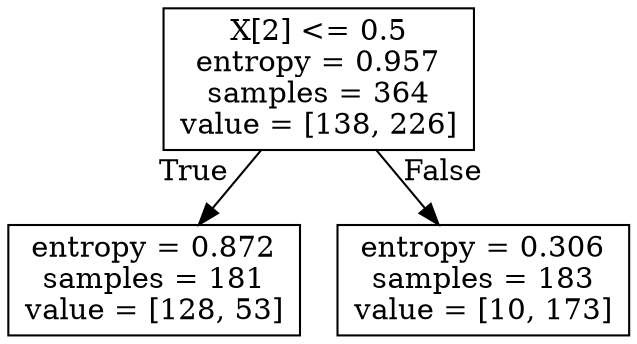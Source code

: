 digraph Tree {
node [shape=box] ;
0 [label="X[2] <= 0.5\nentropy = 0.957\nsamples = 364\nvalue = [138, 226]"] ;
1 [label="entropy = 0.872\nsamples = 181\nvalue = [128, 53]"] ;
0 -> 1 [labeldistance=2.5, labelangle=45, headlabel="True"] ;
2 [label="entropy = 0.306\nsamples = 183\nvalue = [10, 173]"] ;
0 -> 2 [labeldistance=2.5, labelangle=-45, headlabel="False"] ;
}